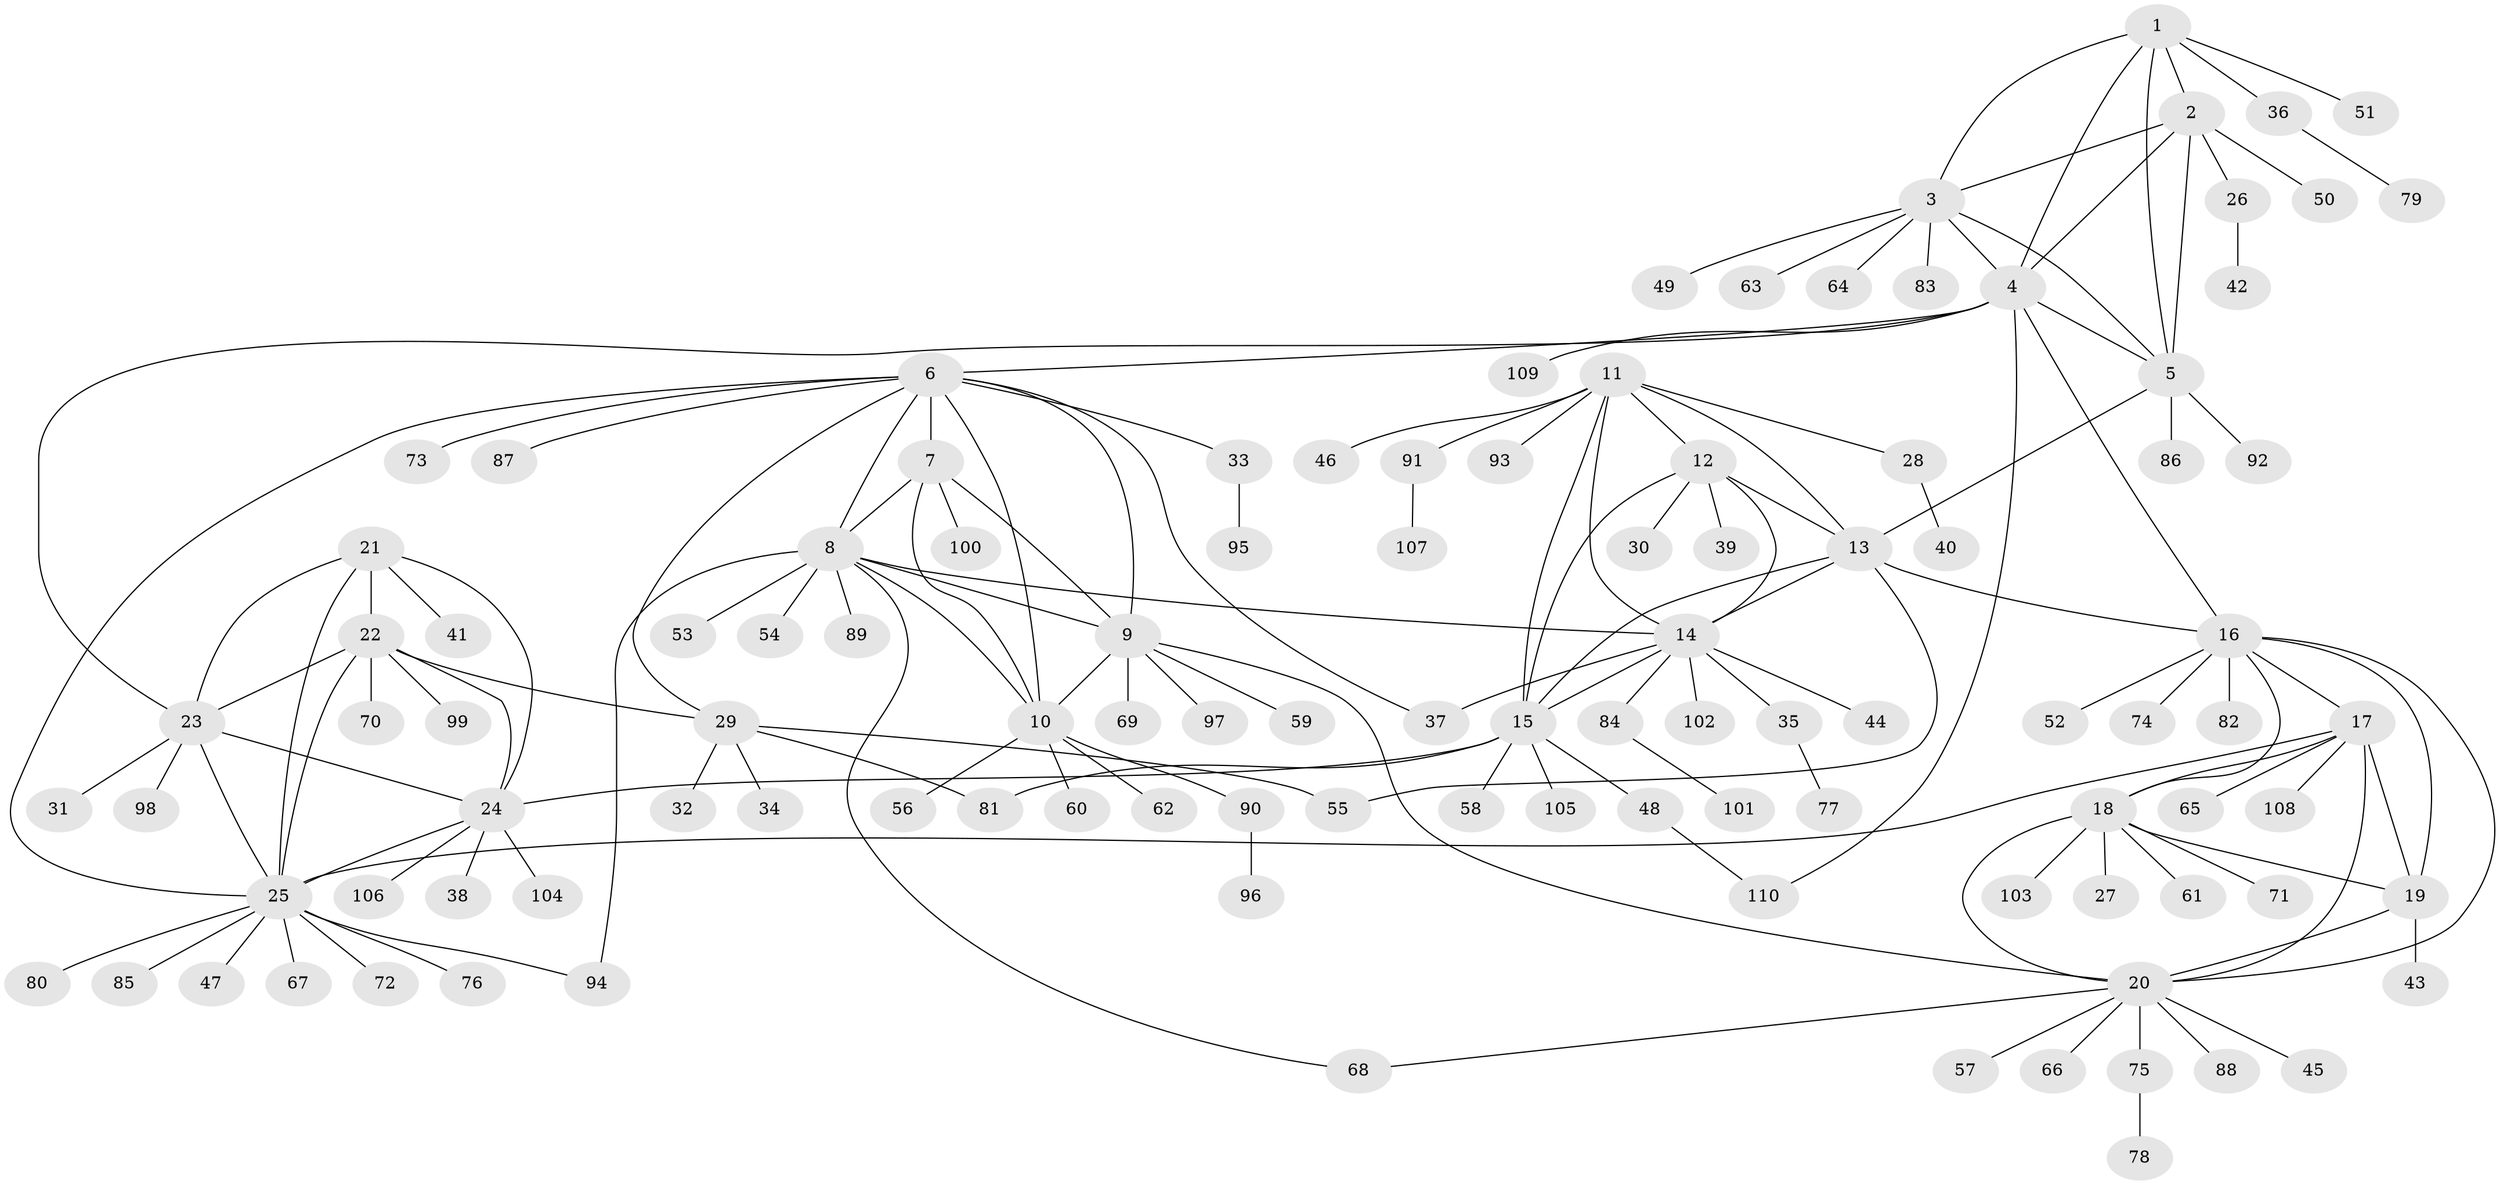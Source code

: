 // Generated by graph-tools (version 1.1) at 2025/50/03/09/25 03:50:41]
// undirected, 110 vertices, 152 edges
graph export_dot {
graph [start="1"]
  node [color=gray90,style=filled];
  1;
  2;
  3;
  4;
  5;
  6;
  7;
  8;
  9;
  10;
  11;
  12;
  13;
  14;
  15;
  16;
  17;
  18;
  19;
  20;
  21;
  22;
  23;
  24;
  25;
  26;
  27;
  28;
  29;
  30;
  31;
  32;
  33;
  34;
  35;
  36;
  37;
  38;
  39;
  40;
  41;
  42;
  43;
  44;
  45;
  46;
  47;
  48;
  49;
  50;
  51;
  52;
  53;
  54;
  55;
  56;
  57;
  58;
  59;
  60;
  61;
  62;
  63;
  64;
  65;
  66;
  67;
  68;
  69;
  70;
  71;
  72;
  73;
  74;
  75;
  76;
  77;
  78;
  79;
  80;
  81;
  82;
  83;
  84;
  85;
  86;
  87;
  88;
  89;
  90;
  91;
  92;
  93;
  94;
  95;
  96;
  97;
  98;
  99;
  100;
  101;
  102;
  103;
  104;
  105;
  106;
  107;
  108;
  109;
  110;
  1 -- 2;
  1 -- 3;
  1 -- 4;
  1 -- 5;
  1 -- 36;
  1 -- 51;
  2 -- 3;
  2 -- 4;
  2 -- 5;
  2 -- 26;
  2 -- 50;
  3 -- 4;
  3 -- 5;
  3 -- 49;
  3 -- 63;
  3 -- 64;
  3 -- 83;
  4 -- 5;
  4 -- 6;
  4 -- 16;
  4 -- 23;
  4 -- 109;
  4 -- 110;
  5 -- 13;
  5 -- 86;
  5 -- 92;
  6 -- 7;
  6 -- 8;
  6 -- 9;
  6 -- 10;
  6 -- 25;
  6 -- 29;
  6 -- 33;
  6 -- 37;
  6 -- 73;
  6 -- 87;
  7 -- 8;
  7 -- 9;
  7 -- 10;
  7 -- 100;
  8 -- 9;
  8 -- 10;
  8 -- 14;
  8 -- 53;
  8 -- 54;
  8 -- 68;
  8 -- 89;
  8 -- 94;
  9 -- 10;
  9 -- 20;
  9 -- 59;
  9 -- 69;
  9 -- 97;
  10 -- 56;
  10 -- 60;
  10 -- 62;
  10 -- 90;
  11 -- 12;
  11 -- 13;
  11 -- 14;
  11 -- 15;
  11 -- 28;
  11 -- 46;
  11 -- 91;
  11 -- 93;
  12 -- 13;
  12 -- 14;
  12 -- 15;
  12 -- 30;
  12 -- 39;
  13 -- 14;
  13 -- 15;
  13 -- 16;
  13 -- 55;
  14 -- 15;
  14 -- 35;
  14 -- 37;
  14 -- 44;
  14 -- 84;
  14 -- 102;
  15 -- 24;
  15 -- 48;
  15 -- 58;
  15 -- 81;
  15 -- 105;
  16 -- 17;
  16 -- 18;
  16 -- 19;
  16 -- 20;
  16 -- 52;
  16 -- 74;
  16 -- 82;
  17 -- 18;
  17 -- 19;
  17 -- 20;
  17 -- 25;
  17 -- 65;
  17 -- 108;
  18 -- 19;
  18 -- 20;
  18 -- 27;
  18 -- 61;
  18 -- 71;
  18 -- 103;
  19 -- 20;
  19 -- 43;
  20 -- 45;
  20 -- 57;
  20 -- 66;
  20 -- 68;
  20 -- 75;
  20 -- 88;
  21 -- 22;
  21 -- 23;
  21 -- 24;
  21 -- 25;
  21 -- 41;
  22 -- 23;
  22 -- 24;
  22 -- 25;
  22 -- 29;
  22 -- 70;
  22 -- 99;
  23 -- 24;
  23 -- 25;
  23 -- 31;
  23 -- 98;
  24 -- 25;
  24 -- 38;
  24 -- 104;
  24 -- 106;
  25 -- 47;
  25 -- 67;
  25 -- 72;
  25 -- 76;
  25 -- 80;
  25 -- 85;
  25 -- 94;
  26 -- 42;
  28 -- 40;
  29 -- 32;
  29 -- 34;
  29 -- 55;
  29 -- 81;
  33 -- 95;
  35 -- 77;
  36 -- 79;
  48 -- 110;
  75 -- 78;
  84 -- 101;
  90 -- 96;
  91 -- 107;
}
